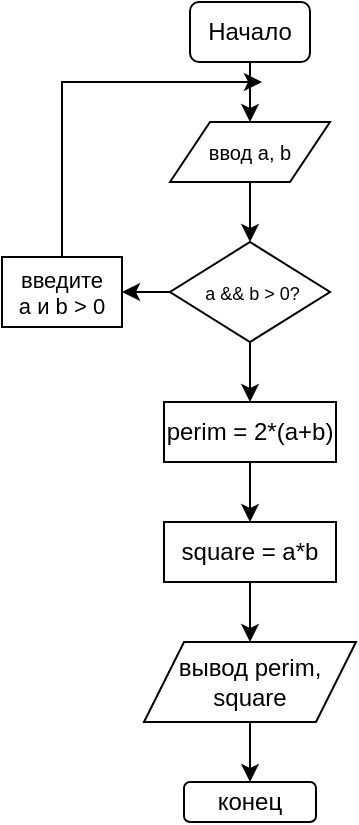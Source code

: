 <mxfile version="24.7.16">
  <diagram name="Страница — 1" id="7_ZO2t9NrD6P042FndTt">
    <mxGraphModel dx="921" dy="1679" grid="1" gridSize="10" guides="1" tooltips="1" connect="1" arrows="1" fold="1" page="1" pageScale="1" pageWidth="827" pageHeight="1169" math="0" shadow="0">
      <root>
        <mxCell id="0" />
        <mxCell id="1" parent="0" />
        <mxCell id="5Ntqq7QkdPeLF5GWI5DQ-3" style="edgeStyle=orthogonalEdgeStyle;rounded=0;orthogonalLoop=1;jettySize=auto;html=1;entryX=0.5;entryY=0;entryDx=0;entryDy=0;" edge="1" parent="1" source="5Ntqq7QkdPeLF5GWI5DQ-1" target="5Ntqq7QkdPeLF5GWI5DQ-2">
          <mxGeometry relative="1" as="geometry" />
        </mxCell>
        <mxCell id="5Ntqq7QkdPeLF5GWI5DQ-1" value="Начало" style="rounded=1;whiteSpace=wrap;html=1;" vertex="1" parent="1">
          <mxGeometry x="384" y="-1150" width="60" height="30" as="geometry" />
        </mxCell>
        <mxCell id="5Ntqq7QkdPeLF5GWI5DQ-6" style="edgeStyle=orthogonalEdgeStyle;rounded=0;orthogonalLoop=1;jettySize=auto;html=1;entryX=0.5;entryY=0;entryDx=0;entryDy=0;" edge="1" parent="1" source="5Ntqq7QkdPeLF5GWI5DQ-2" target="5Ntqq7QkdPeLF5GWI5DQ-5">
          <mxGeometry relative="1" as="geometry" />
        </mxCell>
        <mxCell id="5Ntqq7QkdPeLF5GWI5DQ-2" value="&lt;font style=&quot;font-size: 10px;&quot;&gt;ввод a, b&lt;/font&gt;" style="shape=parallelogram;perimeter=parallelogramPerimeter;whiteSpace=wrap;html=1;fixedSize=1;" vertex="1" parent="1">
          <mxGeometry x="374" y="-1090" width="80" height="30" as="geometry" />
        </mxCell>
        <mxCell id="5Ntqq7QkdPeLF5GWI5DQ-11" style="edgeStyle=orthogonalEdgeStyle;rounded=0;orthogonalLoop=1;jettySize=auto;html=1;entryX=1;entryY=0.5;entryDx=0;entryDy=0;" edge="1" parent="1" source="5Ntqq7QkdPeLF5GWI5DQ-5" target="5Ntqq7QkdPeLF5GWI5DQ-10">
          <mxGeometry relative="1" as="geometry" />
        </mxCell>
        <mxCell id="5Ntqq7QkdPeLF5GWI5DQ-13" style="edgeStyle=orthogonalEdgeStyle;rounded=0;orthogonalLoop=1;jettySize=auto;html=1;" edge="1" parent="1" source="5Ntqq7QkdPeLF5GWI5DQ-5">
          <mxGeometry relative="1" as="geometry">
            <mxPoint x="414" y="-950" as="targetPoint" />
          </mxGeometry>
        </mxCell>
        <mxCell id="5Ntqq7QkdPeLF5GWI5DQ-5" value="&lt;font style=&quot;font-size: 9px;&quot;&gt;&amp;nbsp;a &amp;amp;&amp;amp; b &amp;gt; 0?&lt;/font&gt;" style="rhombus;whiteSpace=wrap;html=1;" vertex="1" parent="1">
          <mxGeometry x="374" y="-1030" width="80" height="50" as="geometry" />
        </mxCell>
        <mxCell id="5Ntqq7QkdPeLF5GWI5DQ-12" style="edgeStyle=orthogonalEdgeStyle;rounded=0;orthogonalLoop=1;jettySize=auto;html=1;" edge="1" parent="1" source="5Ntqq7QkdPeLF5GWI5DQ-10">
          <mxGeometry relative="1" as="geometry">
            <mxPoint x="420" y="-1110" as="targetPoint" />
            <Array as="points">
              <mxPoint x="320" y="-1110" />
            </Array>
          </mxGeometry>
        </mxCell>
        <mxCell id="5Ntqq7QkdPeLF5GWI5DQ-10" value="&lt;font style=&quot;font-size: 11px;&quot;&gt;введите&lt;/font&gt;&lt;div style=&quot;font-size: 11px;&quot;&gt;&lt;font style=&quot;font-size: 11px;&quot;&gt;a и b &amp;gt; 0&lt;/font&gt;&lt;/div&gt;" style="rounded=0;whiteSpace=wrap;html=1;" vertex="1" parent="1">
          <mxGeometry x="290" y="-1022.5" width="60" height="35" as="geometry" />
        </mxCell>
        <mxCell id="5Ntqq7QkdPeLF5GWI5DQ-15" style="edgeStyle=orthogonalEdgeStyle;rounded=0;orthogonalLoop=1;jettySize=auto;html=1;" edge="1" parent="1" source="5Ntqq7QkdPeLF5GWI5DQ-14" target="5Ntqq7QkdPeLF5GWI5DQ-16">
          <mxGeometry relative="1" as="geometry">
            <mxPoint x="414" y="-890" as="targetPoint" />
          </mxGeometry>
        </mxCell>
        <mxCell id="5Ntqq7QkdPeLF5GWI5DQ-14" value="perim = 2*(a+b)" style="rounded=0;whiteSpace=wrap;html=1;" vertex="1" parent="1">
          <mxGeometry x="371" y="-950" width="86" height="30" as="geometry" />
        </mxCell>
        <mxCell id="5Ntqq7QkdPeLF5GWI5DQ-18" style="edgeStyle=orthogonalEdgeStyle;rounded=0;orthogonalLoop=1;jettySize=auto;html=1;entryX=0.5;entryY=0;entryDx=0;entryDy=0;" edge="1" parent="1" source="5Ntqq7QkdPeLF5GWI5DQ-16" target="5Ntqq7QkdPeLF5GWI5DQ-17">
          <mxGeometry relative="1" as="geometry" />
        </mxCell>
        <mxCell id="5Ntqq7QkdPeLF5GWI5DQ-16" value="square = a*b" style="rounded=0;whiteSpace=wrap;html=1;" vertex="1" parent="1">
          <mxGeometry x="371" y="-890" width="86" height="30" as="geometry" />
        </mxCell>
        <mxCell id="5Ntqq7QkdPeLF5GWI5DQ-19" style="edgeStyle=orthogonalEdgeStyle;rounded=0;orthogonalLoop=1;jettySize=auto;html=1;" edge="1" parent="1" source="5Ntqq7QkdPeLF5GWI5DQ-17" target="5Ntqq7QkdPeLF5GWI5DQ-20">
          <mxGeometry relative="1" as="geometry">
            <mxPoint x="414" y="-760" as="targetPoint" />
          </mxGeometry>
        </mxCell>
        <mxCell id="5Ntqq7QkdPeLF5GWI5DQ-17" value="вывод perim,&lt;div&gt;square&lt;/div&gt;" style="shape=parallelogram;perimeter=parallelogramPerimeter;whiteSpace=wrap;html=1;fixedSize=1;" vertex="1" parent="1">
          <mxGeometry x="361" y="-830" width="106" height="40" as="geometry" />
        </mxCell>
        <mxCell id="5Ntqq7QkdPeLF5GWI5DQ-20" value="конец" style="rounded=1;whiteSpace=wrap;html=1;" vertex="1" parent="1">
          <mxGeometry x="381" y="-760" width="66" height="20" as="geometry" />
        </mxCell>
      </root>
    </mxGraphModel>
  </diagram>
</mxfile>
